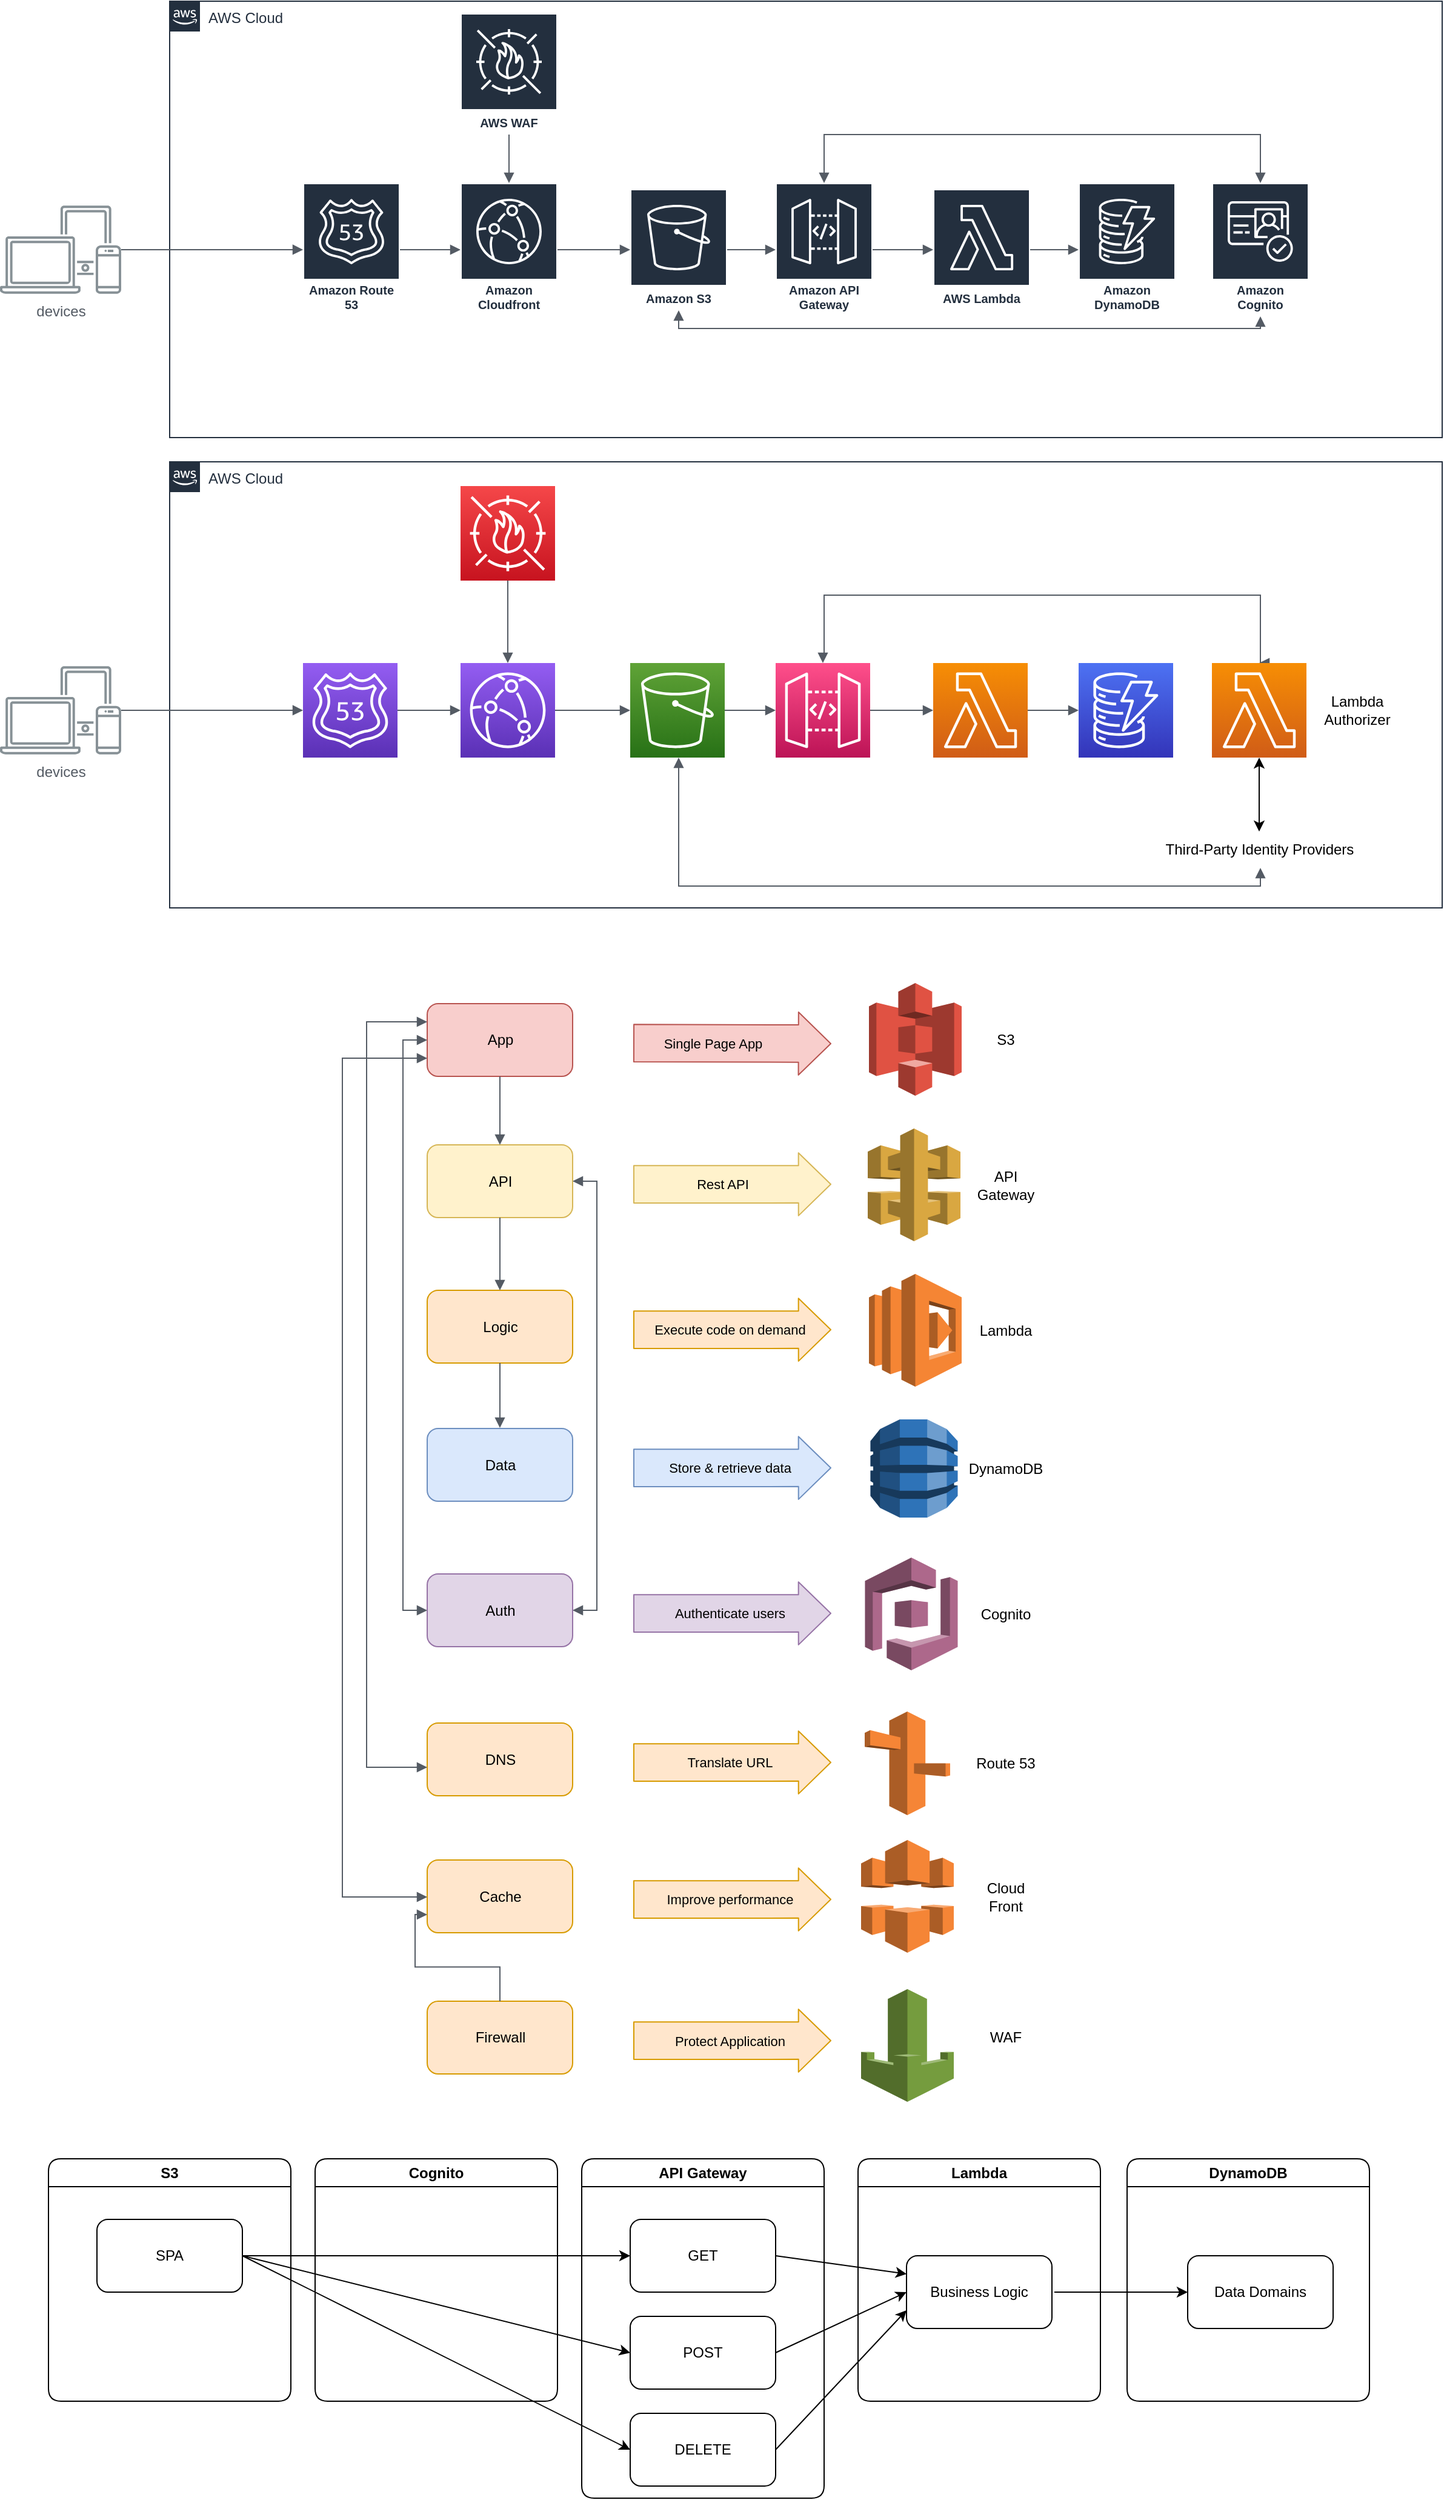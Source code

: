 <mxfile>
    <diagram id="jAxCeK56O9wjtcHRCLRh" name="Page-1">
        <mxGraphModel dx="2596" dy="1473" grid="1" gridSize="10" guides="1" tooltips="1" connect="1" arrows="1" fold="1" page="1" pageScale="1" pageWidth="900" pageHeight="500" math="0" shadow="0">
            <root>
                <mxCell id="0"/>
                <mxCell id="1" parent="0"/>
                <mxCell id="23" value="" style="outlineConnect=0;dashed=0;verticalLabelPosition=bottom;verticalAlign=top;align=center;html=1;shape=mxgraph.aws3.s3;fillColor=#E05243;gradientColor=none;rounded=1;" parent="1" vertex="1">
                    <mxGeometry x="677" y="360" width="76.5" height="93" as="geometry"/>
                </mxCell>
                <mxCell id="24" value="" style="outlineConnect=0;dashed=0;verticalLabelPosition=bottom;verticalAlign=top;align=center;html=1;shape=mxgraph.aws3.api_gateway;fillColor=#D9A741;gradientColor=none;rounded=1;" parent="1" vertex="1">
                    <mxGeometry x="676" y="480" width="76.5" height="93" as="geometry"/>
                </mxCell>
                <mxCell id="25" value="" style="outlineConnect=0;dashed=0;verticalLabelPosition=bottom;verticalAlign=top;align=center;html=1;shape=mxgraph.aws3.lambda;fillColor=#F58534;gradientColor=none;rounded=1;" parent="1" vertex="1">
                    <mxGeometry x="677" y="600" width="76.5" height="93" as="geometry"/>
                </mxCell>
                <mxCell id="26" value="S3" style="text;html=1;strokeColor=none;fillColor=none;align=center;verticalAlign=middle;whiteSpace=wrap;rounded=1;" parent="1" vertex="1">
                    <mxGeometry x="760" y="391.5" width="60" height="30" as="geometry"/>
                </mxCell>
                <mxCell id="27" value="API Gateway" style="text;html=1;strokeColor=none;fillColor=none;align=center;verticalAlign=middle;whiteSpace=wrap;rounded=1;" parent="1" vertex="1">
                    <mxGeometry x="760" y="511.5" width="60" height="30" as="geometry"/>
                </mxCell>
                <mxCell id="28" value="Lambda" style="text;html=1;strokeColor=none;fillColor=none;align=center;verticalAlign=middle;whiteSpace=wrap;rounded=1;" parent="1" vertex="1">
                    <mxGeometry x="760" y="631.5" width="60" height="30" as="geometry"/>
                </mxCell>
                <mxCell id="30" value="App" style="rounded=1;whiteSpace=wrap;html=1;fillColor=#f8cecc;strokeColor=#b85450;" parent="1" vertex="1">
                    <mxGeometry x="312.5" y="377" width="120" height="60" as="geometry"/>
                </mxCell>
                <mxCell id="31" value="API" style="rounded=1;whiteSpace=wrap;html=1;fillColor=#fff2cc;strokeColor=#d6b656;" parent="1" vertex="1">
                    <mxGeometry x="312.5" y="493.5" width="120" height="60" as="geometry"/>
                </mxCell>
                <mxCell id="32" value="Logic" style="rounded=1;whiteSpace=wrap;html=1;fillColor=#ffe6cc;strokeColor=#d79b00;" parent="1" vertex="1">
                    <mxGeometry x="312.5" y="613.5" width="120" height="60" as="geometry"/>
                </mxCell>
                <mxCell id="33" value="" style="shape=flexArrow;endArrow=classic;html=1;rounded=1;width=30.833;endSize=8.55;fillColor=#f8cecc;strokeColor=#b85450;" parent="1" edge="1">
                    <mxGeometry width="50" height="50" relative="1" as="geometry">
                        <mxPoint x="482.5" y="409.58" as="sourcePoint"/>
                        <mxPoint x="646" y="410" as="targetPoint"/>
                    </mxGeometry>
                </mxCell>
                <mxCell id="34" value="Single Page App" style="edgeLabel;html=1;align=center;verticalAlign=middle;resizable=0;points=[];labelBackgroundColor=none;" parent="33" vertex="1" connectable="0">
                    <mxGeometry x="-0.393" y="3" relative="1" as="geometry">
                        <mxPoint x="16" y="3" as="offset"/>
                    </mxGeometry>
                </mxCell>
                <mxCell id="35" value="" style="shape=flexArrow;endArrow=classic;html=1;rounded=1;width=30.833;endSize=8.55;fillColor=#fff2cc;strokeColor=#d6b656;" parent="1" edge="1">
                    <mxGeometry width="50" height="50" relative="1" as="geometry">
                        <mxPoint x="482.5" y="526.08" as="sourcePoint"/>
                        <mxPoint x="646" y="526" as="targetPoint"/>
                    </mxGeometry>
                </mxCell>
                <mxCell id="36" value="Rest API" style="edgeLabel;html=1;align=center;verticalAlign=middle;resizable=0;points=[];labelBackgroundColor=none;" parent="35" vertex="1" connectable="0">
                    <mxGeometry x="-0.393" y="3" relative="1" as="geometry">
                        <mxPoint x="24" y="3" as="offset"/>
                    </mxGeometry>
                </mxCell>
                <mxCell id="37" value="" style="shape=flexArrow;endArrow=classic;html=1;rounded=1;width=30.833;endSize=8.55;fillColor=#ffe6cc;strokeColor=#d79b00;" parent="1" edge="1">
                    <mxGeometry width="50" height="50" relative="1" as="geometry">
                        <mxPoint x="482.5" y="646.08" as="sourcePoint"/>
                        <mxPoint x="646" y="646" as="targetPoint"/>
                    </mxGeometry>
                </mxCell>
                <mxCell id="38" value="Execute code on demand" style="edgeLabel;html=1;align=center;verticalAlign=middle;resizable=0;points=[];labelBackgroundColor=none;" parent="37" vertex="1" connectable="0">
                    <mxGeometry x="-0.393" y="3" relative="1" as="geometry">
                        <mxPoint x="30" y="3" as="offset"/>
                    </mxGeometry>
                </mxCell>
                <mxCell id="40" value="DynamoDB" style="text;html=1;strokeColor=none;fillColor=none;align=center;verticalAlign=middle;whiteSpace=wrap;rounded=1;" parent="1" vertex="1">
                    <mxGeometry x="760" y="745.5" width="60" height="30" as="geometry"/>
                </mxCell>
                <mxCell id="41" value="Data" style="rounded=1;whiteSpace=wrap;html=1;fillColor=#dae8fc;strokeColor=#6c8ebf;" parent="1" vertex="1">
                    <mxGeometry x="312.5" y="727.5" width="120" height="60" as="geometry"/>
                </mxCell>
                <mxCell id="42" value="" style="shape=flexArrow;endArrow=classic;html=1;rounded=1;width=30.833;endSize=8.55;fillColor=#dae8fc;strokeColor=#6c8ebf;" parent="1" edge="1">
                    <mxGeometry width="50" height="50" relative="1" as="geometry">
                        <mxPoint x="482.5" y="760.08" as="sourcePoint"/>
                        <mxPoint x="646" y="760" as="targetPoint"/>
                    </mxGeometry>
                </mxCell>
                <mxCell id="43" value="Store &amp;amp; retrieve data" style="edgeLabel;html=1;align=center;verticalAlign=middle;resizable=0;points=[];labelBackgroundColor=none;" parent="42" vertex="1" connectable="0">
                    <mxGeometry x="-0.393" y="3" relative="1" as="geometry">
                        <mxPoint x="30" y="3" as="offset"/>
                    </mxGeometry>
                </mxCell>
                <mxCell id="44" value="" style="outlineConnect=0;dashed=0;verticalLabelPosition=bottom;verticalAlign=top;align=center;html=1;shape=mxgraph.aws3.dynamo_db;fillColor=#2E73B8;gradientColor=none;rounded=1;labelBackgroundColor=none;" parent="1" vertex="1">
                    <mxGeometry x="678.25" y="720" width="72" height="81" as="geometry"/>
                </mxCell>
                <mxCell id="45" value="" style="edgeStyle=orthogonalEdgeStyle;html=1;endArrow=block;elbow=vertical;startArrow=none;endFill=1;strokeColor=#545B64;rounded=0;exitX=0.5;exitY=1;exitDx=0;exitDy=0;entryX=0.5;entryY=0;entryDx=0;entryDy=0;" parent="1" source="30" target="31" edge="1">
                    <mxGeometry width="100" relative="1" as="geometry">
                        <mxPoint x="372.5" y="457" as="sourcePoint"/>
                        <mxPoint x="472.5" y="457" as="targetPoint"/>
                    </mxGeometry>
                </mxCell>
                <mxCell id="51" value="" style="edgeStyle=orthogonalEdgeStyle;html=1;endArrow=block;elbow=vertical;startArrow=none;endFill=1;strokeColor=#545B64;rounded=0;entryX=0.5;entryY=0;entryDx=0;entryDy=0;" parent="1" source="31" target="32" edge="1">
                    <mxGeometry width="100" relative="1" as="geometry">
                        <mxPoint x="372.08" y="553.5" as="sourcePoint"/>
                        <mxPoint x="372.08" y="610.0" as="targetPoint"/>
                    </mxGeometry>
                </mxCell>
                <mxCell id="52" value="" style="edgeStyle=orthogonalEdgeStyle;html=1;endArrow=block;elbow=vertical;startArrow=none;endFill=1;strokeColor=#545B64;rounded=0;exitX=0.5;exitY=1;exitDx=0;exitDy=0;" parent="1" source="32" edge="1">
                    <mxGeometry width="100" relative="1" as="geometry">
                        <mxPoint x="372.08" y="682.5" as="sourcePoint"/>
                        <mxPoint x="372.5" y="727" as="targetPoint"/>
                    </mxGeometry>
                </mxCell>
                <mxCell id="63" value="Cognito" style="text;html=1;strokeColor=none;fillColor=none;align=center;verticalAlign=middle;whiteSpace=wrap;rounded=1;" parent="1" vertex="1">
                    <mxGeometry x="760" y="865.5" width="60" height="30" as="geometry"/>
                </mxCell>
                <mxCell id="64" value="Auth" style="rounded=1;whiteSpace=wrap;html=1;fillColor=#e1d5e7;strokeColor=#9673a6;" parent="1" vertex="1">
                    <mxGeometry x="312.5" y="847.5" width="120" height="60" as="geometry"/>
                </mxCell>
                <mxCell id="65" value="" style="shape=flexArrow;endArrow=classic;html=1;rounded=1;width=30.833;endSize=8.55;fillColor=#e1d5e7;strokeColor=#9673a6;" parent="1" edge="1">
                    <mxGeometry width="50" height="50" relative="1" as="geometry">
                        <mxPoint x="482.5" y="880.08" as="sourcePoint"/>
                        <mxPoint x="646" y="880" as="targetPoint"/>
                    </mxGeometry>
                </mxCell>
                <mxCell id="66" value="Authenticate users" style="edgeLabel;html=1;align=center;verticalAlign=middle;resizable=0;points=[];labelBackgroundColor=none;" parent="65" vertex="1" connectable="0">
                    <mxGeometry x="-0.393" y="3" relative="1" as="geometry">
                        <mxPoint x="30" y="3" as="offset"/>
                    </mxGeometry>
                </mxCell>
                <mxCell id="68" value="" style="outlineConnect=0;dashed=0;verticalLabelPosition=bottom;verticalAlign=top;align=center;html=1;shape=mxgraph.aws3.cognito;fillColor=#AD688B;gradientColor=none;rounded=1;labelBackgroundColor=none;" parent="1" vertex="1">
                    <mxGeometry x="673.75" y="834" width="76.5" height="93" as="geometry"/>
                </mxCell>
                <mxCell id="69" value="" style="edgeStyle=orthogonalEdgeStyle;html=1;endArrow=block;elbow=vertical;startArrow=block;startFill=1;endFill=1;strokeColor=#545B64;rounded=0;exitX=0;exitY=0.5;exitDx=0;exitDy=0;entryX=0;entryY=0.5;entryDx=0;entryDy=0;" parent="1" source="30" target="64" edge="1">
                    <mxGeometry width="100" relative="1" as="geometry">
                        <mxPoint x="252.5" y="407" as="sourcePoint"/>
                        <mxPoint x="222.5" y="877" as="targetPoint"/>
                        <Array as="points">
                            <mxPoint x="292.5" y="407"/>
                            <mxPoint x="292.5" y="878"/>
                        </Array>
                    </mxGeometry>
                </mxCell>
                <mxCell id="70" value="" style="edgeStyle=orthogonalEdgeStyle;html=1;endArrow=block;elbow=vertical;startArrow=block;startFill=1;endFill=1;strokeColor=#545B64;rounded=0;exitX=1;exitY=0.5;exitDx=0;exitDy=0;entryX=1;entryY=0.5;entryDx=0;entryDy=0;" parent="1" source="31" target="64" edge="1">
                    <mxGeometry width="100" relative="1" as="geometry">
                        <mxPoint x="462.5" y="577" as="sourcePoint"/>
                        <mxPoint x="452.5" y="877" as="targetPoint"/>
                        <Array as="points">
                            <mxPoint x="452.5" y="524"/>
                            <mxPoint x="452.5" y="878"/>
                        </Array>
                    </mxGeometry>
                </mxCell>
                <mxCell id="76" value="Route 53" style="text;html=1;strokeColor=none;fillColor=none;align=center;verticalAlign=middle;whiteSpace=wrap;rounded=1;" parent="1" vertex="1">
                    <mxGeometry x="760" y="988.5" width="60" height="30" as="geometry"/>
                </mxCell>
                <mxCell id="77" value="DNS" style="rounded=1;whiteSpace=wrap;html=1;fillColor=#ffe6cc;strokeColor=#d79b00;" parent="1" vertex="1">
                    <mxGeometry x="312.5" y="970.5" width="120" height="60" as="geometry"/>
                </mxCell>
                <mxCell id="78" value="" style="shape=flexArrow;endArrow=classic;html=1;rounded=1;width=30.833;endSize=8.55;fillColor=#ffe6cc;strokeColor=#d79b00;" parent="1" edge="1">
                    <mxGeometry width="50" height="50" relative="1" as="geometry">
                        <mxPoint x="482.5" y="1003.08" as="sourcePoint"/>
                        <mxPoint x="646.0" y="1003" as="targetPoint"/>
                    </mxGeometry>
                </mxCell>
                <mxCell id="79" value="Translate URL" style="edgeLabel;html=1;align=center;verticalAlign=middle;resizable=0;points=[];labelBackgroundColor=none;" parent="78" vertex="1" connectable="0">
                    <mxGeometry x="-0.393" y="3" relative="1" as="geometry">
                        <mxPoint x="30" y="3" as="offset"/>
                    </mxGeometry>
                </mxCell>
                <mxCell id="81" value="" style="edgeStyle=orthogonalEdgeStyle;html=1;endArrow=block;elbow=vertical;startArrow=block;startFill=1;endFill=1;strokeColor=#545B64;rounded=0;exitX=0;exitY=0.25;exitDx=0;exitDy=0;" parent="1" source="30" target="77" edge="1">
                    <mxGeometry width="100" relative="1" as="geometry">
                        <mxPoint x="282.5" y="411.25" as="sourcePoint"/>
                        <mxPoint x="292.5" y="997" as="targetPoint"/>
                        <Array as="points">
                            <mxPoint x="262.5" y="392"/>
                            <mxPoint x="262.5" y="1007"/>
                        </Array>
                    </mxGeometry>
                </mxCell>
                <mxCell id="82" value="" style="outlineConnect=0;dashed=0;verticalLabelPosition=bottom;verticalAlign=top;align=center;html=1;shape=mxgraph.aws3.route_53;fillColor=#F58536;gradientColor=none;rounded=1;labelBackgroundColor=none;" parent="1" vertex="1">
                    <mxGeometry x="673.5" y="961" width="70.5" height="85.5" as="geometry"/>
                </mxCell>
                <mxCell id="84" value="Cloud Front" style="text;html=1;strokeColor=none;fillColor=none;align=center;verticalAlign=middle;whiteSpace=wrap;rounded=1;" parent="1" vertex="1">
                    <mxGeometry x="760" y="1098.5" width="60" height="30" as="geometry"/>
                </mxCell>
                <mxCell id="85" value="Cache" style="rounded=1;whiteSpace=wrap;html=1;fillColor=#ffe6cc;strokeColor=#d79b00;" parent="1" vertex="1">
                    <mxGeometry x="312.5" y="1083.5" width="120" height="60" as="geometry"/>
                </mxCell>
                <mxCell id="86" value="" style="shape=flexArrow;endArrow=classic;html=1;rounded=1;width=30.833;endSize=8.55;fillColor=#ffe6cc;strokeColor=#d79b00;" parent="1" edge="1">
                    <mxGeometry width="50" height="50" relative="1" as="geometry">
                        <mxPoint x="482.5" y="1116.08" as="sourcePoint"/>
                        <mxPoint x="646.0" y="1116" as="targetPoint"/>
                    </mxGeometry>
                </mxCell>
                <mxCell id="87" value="Improve performance" style="edgeLabel;html=1;align=center;verticalAlign=middle;resizable=0;points=[];labelBackgroundColor=none;" parent="86" vertex="1" connectable="0">
                    <mxGeometry x="-0.393" y="3" relative="1" as="geometry">
                        <mxPoint x="30" y="3" as="offset"/>
                    </mxGeometry>
                </mxCell>
                <mxCell id="89" value="" style="outlineConnect=0;dashed=0;verticalLabelPosition=bottom;verticalAlign=top;align=center;html=1;shape=mxgraph.aws3.cloudfront;fillColor=#F58536;gradientColor=none;rounded=1;labelBackgroundColor=none;" parent="1" vertex="1">
                    <mxGeometry x="670.5" y="1067" width="76.5" height="93" as="geometry"/>
                </mxCell>
                <mxCell id="90" value="" style="edgeStyle=orthogonalEdgeStyle;html=1;endArrow=block;elbow=vertical;startArrow=block;startFill=1;endFill=1;strokeColor=#545B64;rounded=0;exitX=0;exitY=0.75;exitDx=0;exitDy=0;" parent="1" source="30" target="85" edge="1">
                    <mxGeometry width="100" relative="1" as="geometry">
                        <mxPoint x="282.5" y="422.0" as="sourcePoint"/>
                        <mxPoint x="282.5" y="1037.0" as="targetPoint"/>
                        <Array as="points">
                            <mxPoint x="242.5" y="422"/>
                            <mxPoint x="242.5" y="1114"/>
                        </Array>
                    </mxGeometry>
                </mxCell>
                <mxCell id="91" value="S3" style="swimlane;whiteSpace=wrap;html=1;rounded=1;labelBackgroundColor=none;" parent="1" vertex="1">
                    <mxGeometry y="1330" width="200" height="200" as="geometry"/>
                </mxCell>
                <mxCell id="98" value="SPA" style="rounded=1;whiteSpace=wrap;html=1;labelBackgroundColor=none;" parent="91" vertex="1">
                    <mxGeometry x="40" y="50" width="120" height="60" as="geometry"/>
                </mxCell>
                <mxCell id="93" value="API Gateway" style="swimlane;whiteSpace=wrap;html=1;rounded=1;labelBackgroundColor=none;" parent="1" vertex="1">
                    <mxGeometry x="440" y="1330" width="200" height="280" as="geometry"/>
                </mxCell>
                <mxCell id="95" value="GET" style="rounded=1;whiteSpace=wrap;html=1;labelBackgroundColor=none;" parent="93" vertex="1">
                    <mxGeometry x="40" y="50" width="120" height="60" as="geometry"/>
                </mxCell>
                <mxCell id="96" value="POST" style="rounded=1;whiteSpace=wrap;html=1;labelBackgroundColor=none;" parent="93" vertex="1">
                    <mxGeometry x="40" y="130" width="120" height="60" as="geometry"/>
                </mxCell>
                <mxCell id="97" value="DELETE" style="rounded=1;whiteSpace=wrap;html=1;labelBackgroundColor=none;" parent="93" vertex="1">
                    <mxGeometry x="40" y="210" width="120" height="60" as="geometry"/>
                </mxCell>
                <mxCell id="99" value="" style="endArrow=classic;html=1;rounded=1;exitX=1;exitY=0.5;exitDx=0;exitDy=0;entryX=0;entryY=0.5;entryDx=0;entryDy=0;" parent="1" source="98" target="95" edge="1">
                    <mxGeometry width="50" height="50" relative="1" as="geometry">
                        <mxPoint x="290" y="1440" as="sourcePoint"/>
                        <mxPoint x="340" y="1390" as="targetPoint"/>
                    </mxGeometry>
                </mxCell>
                <mxCell id="100" value="" style="endArrow=classic;html=1;rounded=1;entryX=0;entryY=0.5;entryDx=0;entryDy=0;exitX=1;exitY=0.5;exitDx=0;exitDy=0;" parent="1" source="98" target="96" edge="1">
                    <mxGeometry width="50" height="50" relative="1" as="geometry">
                        <mxPoint x="160" y="1430" as="sourcePoint"/>
                        <mxPoint x="340" y="1440" as="targetPoint"/>
                    </mxGeometry>
                </mxCell>
                <mxCell id="101" value="" style="endArrow=classic;html=1;rounded=1;entryX=0;entryY=0.5;entryDx=0;entryDy=0;exitX=1;exitY=0.5;exitDx=0;exitDy=0;" parent="1" source="98" target="97" edge="1">
                    <mxGeometry width="50" height="50" relative="1" as="geometry">
                        <mxPoint x="230" y="1430" as="sourcePoint"/>
                        <mxPoint x="310" y="1530" as="targetPoint"/>
                    </mxGeometry>
                </mxCell>
                <mxCell id="102" value="Lambda" style="swimlane;whiteSpace=wrap;html=1;rounded=1;labelBackgroundColor=none;" parent="1" vertex="1">
                    <mxGeometry x="668" y="1330" width="200" height="200" as="geometry"/>
                </mxCell>
                <mxCell id="103" value="Business Logic" style="rounded=1;whiteSpace=wrap;html=1;labelBackgroundColor=none;" parent="102" vertex="1">
                    <mxGeometry x="40" y="80" width="120" height="60" as="geometry"/>
                </mxCell>
                <mxCell id="104" value="" style="endArrow=classic;html=1;rounded=1;exitX=1;exitY=0.5;exitDx=0;exitDy=0;entryX=0;entryY=0.25;entryDx=0;entryDy=0;" parent="1" source="95" target="103" edge="1">
                    <mxGeometry width="50" height="50" relative="1" as="geometry">
                        <mxPoint x="710" y="1620" as="sourcePoint"/>
                        <mxPoint x="760" y="1570" as="targetPoint"/>
                    </mxGeometry>
                </mxCell>
                <mxCell id="105" value="" style="endArrow=classic;html=1;rounded=1;exitX=1;exitY=0.5;exitDx=0;exitDy=0;entryX=0;entryY=0.5;entryDx=0;entryDy=0;" parent="1" source="96" target="103" edge="1">
                    <mxGeometry width="50" height="50" relative="1" as="geometry">
                        <mxPoint x="690" y="1600" as="sourcePoint"/>
                        <mxPoint x="740" y="1550" as="targetPoint"/>
                    </mxGeometry>
                </mxCell>
                <mxCell id="106" value="" style="endArrow=classic;html=1;rounded=1;exitX=1;exitY=0.5;exitDx=0;exitDy=0;entryX=0;entryY=0.75;entryDx=0;entryDy=0;" parent="1" source="97" target="103" edge="1">
                    <mxGeometry width="50" height="50" relative="1" as="geometry">
                        <mxPoint x="700" y="1580" as="sourcePoint"/>
                        <mxPoint x="750" y="1530" as="targetPoint"/>
                    </mxGeometry>
                </mxCell>
                <mxCell id="107" value="DynamoDB" style="swimlane;whiteSpace=wrap;html=1;rounded=1;labelBackgroundColor=none;" parent="1" vertex="1">
                    <mxGeometry x="890" y="1330" width="200" height="200" as="geometry"/>
                </mxCell>
                <mxCell id="108" value="Data Domains" style="rounded=1;whiteSpace=wrap;html=1;labelBackgroundColor=none;" parent="107" vertex="1">
                    <mxGeometry x="50" y="80" width="120" height="60" as="geometry"/>
                </mxCell>
                <mxCell id="109" value="" style="endArrow=classic;html=1;rounded=1;entryX=0;entryY=0.5;entryDx=0;entryDy=0;" parent="1" target="108" edge="1">
                    <mxGeometry width="50" height="50" relative="1" as="geometry">
                        <mxPoint x="830" y="1440" as="sourcePoint"/>
                        <mxPoint x="920" y="1530" as="targetPoint"/>
                    </mxGeometry>
                </mxCell>
                <mxCell id="111" value="Cognito" style="swimlane;whiteSpace=wrap;html=1;rounded=1;labelBackgroundColor=none;" parent="1" vertex="1">
                    <mxGeometry x="220" y="1330" width="200" height="200" as="geometry"/>
                </mxCell>
                <mxCell id="112" value="AWS Cloud" style="points=[[0,0],[0.25,0],[0.5,0],[0.75,0],[1,0],[1,0.25],[1,0.5],[1,0.75],[1,1],[0.75,1],[0.5,1],[0.25,1],[0,1],[0,0.75],[0,0.5],[0,0.25]];outlineConnect=0;gradientColor=none;html=1;whiteSpace=wrap;fontSize=12;fontStyle=0;container=1;pointerEvents=0;collapsible=0;recursiveResize=0;shape=mxgraph.aws4.group;grIcon=mxgraph.aws4.group_aws_cloud_alt;strokeColor=#232F3E;fillColor=none;verticalAlign=top;align=left;spacingLeft=30;fontColor=#232F3E;dashed=0;" parent="1" vertex="1">
                    <mxGeometry x="100" y="-450" width="1050" height="360" as="geometry"/>
                </mxCell>
                <mxCell id="19" value="Amazon Route 53" style="outlineConnect=0;fontColor=#232F3E;gradientColor=none;strokeColor=#ffffff;fillColor=#232F3E;dashed=0;verticalLabelPosition=middle;verticalAlign=bottom;align=center;html=1;whiteSpace=wrap;fontSize=10;fontStyle=1;spacing=3;shape=mxgraph.aws4.productIcon;prIcon=mxgraph.aws4.route_53;rounded=1;" parent="112" vertex="1">
                    <mxGeometry x="110" y="150" width="80" height="110" as="geometry"/>
                </mxCell>
                <mxCell id="12" value="Amazon Cognito" style="outlineConnect=0;fontColor=#232F3E;gradientColor=none;strokeColor=#ffffff;fillColor=#232F3E;dashed=0;verticalLabelPosition=middle;verticalAlign=bottom;align=center;html=1;whiteSpace=wrap;fontSize=10;fontStyle=1;spacing=3;shape=mxgraph.aws4.productIcon;prIcon=mxgraph.aws4.cognito;rounded=1;" parent="112" vertex="1">
                    <mxGeometry x="860" y="150" width="80" height="110" as="geometry"/>
                </mxCell>
                <mxCell id="13" value="Amazon API Gateway" style="outlineConnect=0;fontColor=#232F3E;gradientColor=none;strokeColor=#ffffff;fillColor=#232F3E;dashed=0;verticalLabelPosition=middle;verticalAlign=bottom;align=center;html=1;whiteSpace=wrap;fontSize=10;fontStyle=1;spacing=3;shape=mxgraph.aws4.productIcon;prIcon=mxgraph.aws4.api_gateway;rounded=1;" parent="112" vertex="1">
                    <mxGeometry x="500" y="150" width="80" height="110" as="geometry"/>
                </mxCell>
                <mxCell id="14" value="Amazon S3" style="outlineConnect=0;fontColor=#232F3E;gradientColor=none;strokeColor=#ffffff;fillColor=#232F3E;dashed=0;verticalLabelPosition=middle;verticalAlign=bottom;align=center;html=1;whiteSpace=wrap;fontSize=10;fontStyle=1;spacing=3;shape=mxgraph.aws4.productIcon;prIcon=mxgraph.aws4.s3;rounded=1;" parent="112" vertex="1">
                    <mxGeometry x="380" y="155" width="80" height="100" as="geometry"/>
                </mxCell>
                <mxCell id="15" value="AWS Lambda" style="outlineConnect=0;fontColor=#232F3E;gradientColor=none;strokeColor=#ffffff;fillColor=#232F3E;dashed=0;verticalLabelPosition=middle;verticalAlign=bottom;align=center;html=1;whiteSpace=wrap;fontSize=10;fontStyle=1;spacing=3;shape=mxgraph.aws4.productIcon;prIcon=mxgraph.aws4.lambda;rounded=1;" parent="112" vertex="1">
                    <mxGeometry x="630" y="155" width="80" height="100" as="geometry"/>
                </mxCell>
                <mxCell id="17" value="Amazon DynamoDB" style="outlineConnect=0;fontColor=#232F3E;gradientColor=none;strokeColor=#ffffff;fillColor=#232F3E;dashed=0;verticalLabelPosition=middle;verticalAlign=bottom;align=center;html=1;whiteSpace=wrap;fontSize=10;fontStyle=1;spacing=3;shape=mxgraph.aws4.productIcon;prIcon=mxgraph.aws4.dynamodb;rounded=1;" parent="112" vertex="1">
                    <mxGeometry x="750" y="150" width="80" height="110" as="geometry"/>
                </mxCell>
                <mxCell id="18" value="Amazon Cloudfront" style="outlineConnect=0;fontColor=#232F3E;gradientColor=none;strokeColor=#ffffff;fillColor=#232F3E;dashed=0;verticalLabelPosition=middle;verticalAlign=bottom;align=center;html=1;whiteSpace=wrap;fontSize=10;fontStyle=1;spacing=3;shape=mxgraph.aws4.productIcon;prIcon=mxgraph.aws4.cloudfront;rounded=1;" parent="112" vertex="1">
                    <mxGeometry x="240" y="150" width="80" height="110" as="geometry"/>
                </mxCell>
                <mxCell id="46" value="" style="edgeStyle=orthogonalEdgeStyle;html=1;endArrow=block;elbow=vertical;startArrow=none;endFill=1;strokeColor=#545B64;rounded=0;" parent="112" source="14" target="13" edge="1">
                    <mxGeometry width="100" relative="1" as="geometry">
                        <mxPoint x="470" y="130" as="sourcePoint"/>
                        <mxPoint x="500" y="200" as="targetPoint"/>
                    </mxGeometry>
                </mxCell>
                <mxCell id="50" value="" style="edgeStyle=orthogonalEdgeStyle;html=1;endArrow=block;elbow=vertical;startArrow=none;endFill=1;strokeColor=#545B64;rounded=0;" parent="112" source="13" target="15" edge="1">
                    <mxGeometry width="100" relative="1" as="geometry">
                        <mxPoint x="600" y="190" as="sourcePoint"/>
                        <mxPoint x="650" y="220" as="targetPoint"/>
                    </mxGeometry>
                </mxCell>
                <mxCell id="53" value="" style="edgeStyle=orthogonalEdgeStyle;html=1;endArrow=block;elbow=vertical;startArrow=none;endFill=1;strokeColor=#545B64;rounded=0;" parent="112" source="15" target="17" edge="1">
                    <mxGeometry width="100" relative="1" as="geometry">
                        <mxPoint x="710" y="120" as="sourcePoint"/>
                        <mxPoint x="760" y="120" as="targetPoint"/>
                    </mxGeometry>
                </mxCell>
                <mxCell id="57" value="" style="edgeStyle=orthogonalEdgeStyle;html=1;endArrow=block;elbow=vertical;startArrow=block;startFill=1;endFill=1;strokeColor=#545B64;rounded=0;" parent="112" source="13" target="12" edge="1">
                    <mxGeometry width="100" relative="1" as="geometry">
                        <mxPoint x="530" y="100" as="sourcePoint"/>
                        <mxPoint x="770" y="50" as="targetPoint"/>
                        <Array as="points">
                            <mxPoint x="540" y="110"/>
                            <mxPoint x="900" y="110"/>
                        </Array>
                    </mxGeometry>
                </mxCell>
                <mxCell id="58" value="" style="edgeStyle=orthogonalEdgeStyle;html=1;endArrow=block;elbow=vertical;startArrow=block;startFill=1;endFill=1;strokeColor=#545B64;rounded=0;" parent="112" source="14" target="12" edge="1">
                    <mxGeometry width="100" relative="1" as="geometry">
                        <mxPoint x="400" y="270" as="sourcePoint"/>
                        <mxPoint x="900" y="270" as="targetPoint"/>
                        <Array as="points">
                            <mxPoint x="420" y="270"/>
                            <mxPoint x="900" y="270"/>
                        </Array>
                    </mxGeometry>
                </mxCell>
                <mxCell id="72" value="" style="edgeStyle=orthogonalEdgeStyle;html=1;endArrow=block;elbow=vertical;startArrow=none;endFill=1;strokeColor=#545B64;rounded=0;" parent="112" source="19" target="18" edge="1">
                    <mxGeometry width="100" relative="1" as="geometry">
                        <mxPoint x="240" y="100" as="sourcePoint"/>
                        <mxPoint x="240" y="205" as="targetPoint"/>
                    </mxGeometry>
                </mxCell>
                <mxCell id="116" value="" style="edgeStyle=orthogonalEdgeStyle;html=1;endArrow=block;elbow=vertical;startArrow=none;endFill=1;strokeColor=#545B64;rounded=0;" parent="112" source="18" target="14" edge="1">
                    <mxGeometry width="100" relative="1" as="geometry">
                        <mxPoint x="350" y="120" as="sourcePoint"/>
                        <mxPoint x="450" y="120" as="targetPoint"/>
                    </mxGeometry>
                </mxCell>
                <mxCell id="150" value="AWS WAF" style="sketch=0;outlineConnect=0;fontColor=#232F3E;gradientColor=none;strokeColor=#ffffff;fillColor=#232F3E;dashed=0;verticalLabelPosition=middle;verticalAlign=bottom;align=center;html=1;whiteSpace=wrap;fontSize=10;fontStyle=1;spacing=3;shape=mxgraph.aws4.productIcon;prIcon=mxgraph.aws4.waf;" vertex="1" parent="112">
                    <mxGeometry x="240" y="10" width="80" height="100" as="geometry"/>
                </mxCell>
                <mxCell id="151" value="" style="edgeStyle=orthogonalEdgeStyle;html=1;endArrow=block;elbow=vertical;startArrow=none;endFill=1;strokeColor=#545B64;rounded=0;" edge="1" parent="112" source="150" target="18">
                    <mxGeometry width="100" relative="1" as="geometry">
                        <mxPoint x="289" y="488" as="sourcePoint"/>
                        <mxPoint x="289" y="556" as="targetPoint"/>
                    </mxGeometry>
                </mxCell>
                <mxCell id="113" value="devices" style="sketch=0;outlineConnect=0;gradientColor=none;fontColor=#545B64;strokeColor=none;fillColor=#879196;dashed=0;verticalLabelPosition=bottom;verticalAlign=top;align=center;html=1;fontSize=12;fontStyle=0;aspect=fixed;shape=mxgraph.aws4.illustration_devices;pointerEvents=1" parent="1" vertex="1">
                    <mxGeometry x="-40" y="-281.5" width="100" height="73" as="geometry"/>
                </mxCell>
                <mxCell id="117" value="" style="edgeStyle=orthogonalEdgeStyle;html=1;endArrow=block;elbow=vertical;startArrow=none;endFill=1;strokeColor=#545B64;rounded=0;" parent="1" source="113" target="19" edge="1">
                    <mxGeometry width="100" relative="1" as="geometry">
                        <mxPoint x="150" y="-600" as="sourcePoint"/>
                        <mxPoint x="250" y="-600" as="targetPoint"/>
                    </mxGeometry>
                </mxCell>
                <mxCell id="118" value="AWS Cloud" style="points=[[0,0],[0.25,0],[0.5,0],[0.75,0],[1,0],[1,0.25],[1,0.5],[1,0.75],[1,1],[0.75,1],[0.5,1],[0.25,1],[0,1],[0,0.75],[0,0.5],[0,0.25]];outlineConnect=0;gradientColor=none;html=1;whiteSpace=wrap;fontSize=12;fontStyle=0;container=1;pointerEvents=0;collapsible=0;recursiveResize=0;shape=mxgraph.aws4.group;grIcon=mxgraph.aws4.group_aws_cloud_alt;strokeColor=#232F3E;fillColor=none;verticalAlign=top;align=left;spacingLeft=30;fontColor=#232F3E;dashed=0;" parent="1" vertex="1">
                    <mxGeometry x="100" y="-70" width="1050" height="368" as="geometry"/>
                </mxCell>
                <mxCell id="126" value="" style="edgeStyle=orthogonalEdgeStyle;html=1;endArrow=block;elbow=vertical;startArrow=none;endFill=1;strokeColor=#545B64;rounded=0;" parent="118" source="139" target="140" edge="1">
                    <mxGeometry width="100" relative="1" as="geometry">
                        <mxPoint x="460" y="205" as="sourcePoint"/>
                        <mxPoint x="500" y="205" as="targetPoint"/>
                    </mxGeometry>
                </mxCell>
                <mxCell id="127" value="" style="edgeStyle=orthogonalEdgeStyle;html=1;endArrow=block;elbow=vertical;startArrow=none;endFill=1;strokeColor=#545B64;rounded=0;" parent="118" source="140" target="142" edge="1">
                    <mxGeometry width="100" relative="1" as="geometry">
                        <mxPoint x="580" y="205" as="sourcePoint"/>
                        <mxPoint x="630" y="205" as="targetPoint"/>
                    </mxGeometry>
                </mxCell>
                <mxCell id="128" value="" style="edgeStyle=orthogonalEdgeStyle;html=1;endArrow=block;elbow=vertical;startArrow=none;endFill=1;strokeColor=#545B64;rounded=0;" parent="118" source="142" target="143" edge="1">
                    <mxGeometry width="100" relative="1" as="geometry">
                        <mxPoint x="710" y="205" as="sourcePoint"/>
                        <mxPoint x="750" y="205" as="targetPoint"/>
                    </mxGeometry>
                </mxCell>
                <mxCell id="129" value="" style="edgeStyle=orthogonalEdgeStyle;html=1;endArrow=block;elbow=vertical;startArrow=block;startFill=1;endFill=1;strokeColor=#545B64;rounded=0;exitX=0.5;exitY=0;exitDx=0;exitDy=0;exitPerimeter=0;entryX=0.5;entryY=0;entryDx=0;entryDy=0;entryPerimeter=0;" parent="118" source="140" target="144" edge="1">
                    <mxGeometry width="100" relative="1" as="geometry">
                        <mxPoint x="540" y="150" as="sourcePoint"/>
                        <mxPoint x="900" y="150" as="targetPoint"/>
                        <Array as="points">
                            <mxPoint x="539" y="160"/>
                            <mxPoint x="540" y="160"/>
                            <mxPoint x="540" y="110"/>
                            <mxPoint x="900" y="110"/>
                        </Array>
                    </mxGeometry>
                </mxCell>
                <mxCell id="130" value="" style="edgeStyle=orthogonalEdgeStyle;html=1;endArrow=block;elbow=vertical;startArrow=block;startFill=1;endFill=1;strokeColor=#545B64;rounded=0;" parent="118" source="139" target="145" edge="1">
                    <mxGeometry width="100" relative="1" as="geometry">
                        <mxPoint x="420" y="255" as="sourcePoint"/>
                        <mxPoint x="900" y="320" as="targetPoint"/>
                        <Array as="points">
                            <mxPoint x="420" y="350"/>
                            <mxPoint x="900" y="350"/>
                        </Array>
                    </mxGeometry>
                </mxCell>
                <mxCell id="131" value="" style="edgeStyle=orthogonalEdgeStyle;html=1;endArrow=block;elbow=vertical;startArrow=none;endFill=1;strokeColor=#545B64;rounded=0;" parent="118" source="136" target="135" edge="1">
                    <mxGeometry width="100" relative="1" as="geometry">
                        <mxPoint x="190" y="205" as="sourcePoint"/>
                        <mxPoint x="240" y="205" as="targetPoint"/>
                    </mxGeometry>
                </mxCell>
                <mxCell id="132" value="" style="edgeStyle=orthogonalEdgeStyle;html=1;endArrow=block;elbow=vertical;startArrow=none;endFill=1;strokeColor=#545B64;rounded=0;" parent="118" source="135" target="139" edge="1">
                    <mxGeometry width="100" relative="1" as="geometry">
                        <mxPoint x="320" y="205" as="sourcePoint"/>
                        <mxPoint x="380" y="205" as="targetPoint"/>
                    </mxGeometry>
                </mxCell>
                <mxCell id="135" value="" style="sketch=0;points=[[0,0,0],[0.25,0,0],[0.5,0,0],[0.75,0,0],[1,0,0],[0,1,0],[0.25,1,0],[0.5,1,0],[0.75,1,0],[1,1,0],[0,0.25,0],[0,0.5,0],[0,0.75,0],[1,0.25,0],[1,0.5,0],[1,0.75,0]];outlineConnect=0;fontColor=#232F3E;gradientColor=#945DF2;gradientDirection=north;fillColor=#5A30B5;strokeColor=#ffffff;dashed=0;verticalLabelPosition=bottom;verticalAlign=top;align=center;html=1;fontSize=12;fontStyle=0;aspect=fixed;shape=mxgraph.aws4.resourceIcon;resIcon=mxgraph.aws4.cloudfront;" parent="118" vertex="1">
                    <mxGeometry x="240" y="166" width="78" height="78" as="geometry"/>
                </mxCell>
                <mxCell id="136" value="" style="sketch=0;points=[[0,0,0],[0.25,0,0],[0.5,0,0],[0.75,0,0],[1,0,0],[0,1,0],[0.25,1,0],[0.5,1,0],[0.75,1,0],[1,1,0],[0,0.25,0],[0,0.5,0],[0,0.75,0],[1,0.25,0],[1,0.5,0],[1,0.75,0]];outlineConnect=0;fontColor=#232F3E;gradientColor=#945DF2;gradientDirection=north;fillColor=#5A30B5;strokeColor=#ffffff;dashed=0;verticalLabelPosition=bottom;verticalAlign=top;align=center;html=1;fontSize=12;fontStyle=0;aspect=fixed;shape=mxgraph.aws4.resourceIcon;resIcon=mxgraph.aws4.route_53;" parent="118" vertex="1">
                    <mxGeometry x="110" y="166" width="78" height="78" as="geometry"/>
                </mxCell>
                <mxCell id="139" value="" style="sketch=0;points=[[0,0,0],[0.25,0,0],[0.5,0,0],[0.75,0,0],[1,0,0],[0,1,0],[0.25,1,0],[0.5,1,0],[0.75,1,0],[1,1,0],[0,0.25,0],[0,0.5,0],[0,0.75,0],[1,0.25,0],[1,0.5,0],[1,0.75,0]];outlineConnect=0;fontColor=#232F3E;gradientColor=#60A337;gradientDirection=north;fillColor=#277116;strokeColor=#ffffff;dashed=0;verticalLabelPosition=bottom;verticalAlign=top;align=center;html=1;fontSize=12;fontStyle=0;aspect=fixed;shape=mxgraph.aws4.resourceIcon;resIcon=mxgraph.aws4.s3;" parent="118" vertex="1">
                    <mxGeometry x="380" y="166" width="78" height="78" as="geometry"/>
                </mxCell>
                <mxCell id="140" value="" style="sketch=0;points=[[0,0,0],[0.25,0,0],[0.5,0,0],[0.75,0,0],[1,0,0],[0,1,0],[0.25,1,0],[0.5,1,0],[0.75,1,0],[1,1,0],[0,0.25,0],[0,0.5,0],[0,0.75,0],[1,0.25,0],[1,0.5,0],[1,0.75,0]];outlineConnect=0;fontColor=#232F3E;gradientColor=#FF4F8B;gradientDirection=north;fillColor=#BC1356;strokeColor=#ffffff;dashed=0;verticalLabelPosition=bottom;verticalAlign=top;align=center;html=1;fontSize=12;fontStyle=0;aspect=fixed;shape=mxgraph.aws4.resourceIcon;resIcon=mxgraph.aws4.api_gateway;" parent="118" vertex="1">
                    <mxGeometry x="500" y="166" width="78" height="78" as="geometry"/>
                </mxCell>
                <mxCell id="142" value="" style="sketch=0;points=[[0,0,0],[0.25,0,0],[0.5,0,0],[0.75,0,0],[1,0,0],[0,1,0],[0.25,1,0],[0.5,1,0],[0.75,1,0],[1,1,0],[0,0.25,0],[0,0.5,0],[0,0.75,0],[1,0.25,0],[1,0.5,0],[1,0.75,0]];outlineConnect=0;fontColor=#232F3E;gradientColor=#F78E04;gradientDirection=north;fillColor=#D05C17;strokeColor=#ffffff;dashed=0;verticalLabelPosition=bottom;verticalAlign=top;align=center;html=1;fontSize=12;fontStyle=0;aspect=fixed;shape=mxgraph.aws4.resourceIcon;resIcon=mxgraph.aws4.lambda;" parent="118" vertex="1">
                    <mxGeometry x="630" y="166" width="78" height="78" as="geometry"/>
                </mxCell>
                <mxCell id="143" value="" style="sketch=0;points=[[0,0,0],[0.25,0,0],[0.5,0,0],[0.75,0,0],[1,0,0],[0,1,0],[0.25,1,0],[0.5,1,0],[0.75,1,0],[1,1,0],[0,0.25,0],[0,0.5,0],[0,0.75,0],[1,0.25,0],[1,0.5,0],[1,0.75,0]];outlineConnect=0;fontColor=#232F3E;gradientColor=#4D72F3;gradientDirection=north;fillColor=#3334B9;strokeColor=#ffffff;dashed=0;verticalLabelPosition=bottom;verticalAlign=top;align=center;html=1;fontSize=12;fontStyle=0;aspect=fixed;shape=mxgraph.aws4.resourceIcon;resIcon=mxgraph.aws4.dynamodb;" parent="118" vertex="1">
                    <mxGeometry x="750" y="166" width="78" height="78" as="geometry"/>
                </mxCell>
                <mxCell id="144" value="" style="sketch=0;points=[[0,0,0],[0.25,0,0],[0.5,0,0],[0.75,0,0],[1,0,0],[0,1,0],[0.25,1,0],[0.5,1,0],[0.75,1,0],[1,1,0],[0,0.25,0],[0,0.5,0],[0,0.75,0],[1,0.25,0],[1,0.5,0],[1,0.75,0]];outlineConnect=0;fontColor=#232F3E;gradientColor=#F78E04;gradientDirection=north;fillColor=#D05C17;strokeColor=#ffffff;dashed=0;verticalLabelPosition=bottom;verticalAlign=top;align=center;html=1;fontSize=12;fontStyle=0;aspect=fixed;shape=mxgraph.aws4.resourceIcon;resIcon=mxgraph.aws4.lambda;" parent="118" vertex="1">
                    <mxGeometry x="860" y="166" width="78" height="78" as="geometry"/>
                </mxCell>
                <mxCell id="145" value="Third-Party Identity Providers" style="text;html=1;strokeColor=none;fillColor=none;align=center;verticalAlign=middle;whiteSpace=wrap;rounded=0;" parent="118" vertex="1">
                    <mxGeometry x="818.5" y="305" width="161" height="30" as="geometry"/>
                </mxCell>
                <mxCell id="146" value="" style="endArrow=classic;startArrow=classic;html=1;exitX=0.5;exitY=0;exitDx=0;exitDy=0;" parent="118" source="145" target="144" edge="1">
                    <mxGeometry width="50" height="50" relative="1" as="geometry">
                        <mxPoint x="980" y="280" as="sourcePoint"/>
                        <mxPoint x="1030" y="230" as="targetPoint"/>
                    </mxGeometry>
                </mxCell>
                <mxCell id="147" value="Lambda Authorizer" style="text;html=1;strokeColor=none;fillColor=none;align=center;verticalAlign=middle;whiteSpace=wrap;rounded=0;" parent="118" vertex="1">
                    <mxGeometry x="950" y="190" width="60" height="30" as="geometry"/>
                </mxCell>
                <mxCell id="148" value="" style="sketch=0;points=[[0,0,0],[0.25,0,0],[0.5,0,0],[0.75,0,0],[1,0,0],[0,1,0],[0.25,1,0],[0.5,1,0],[0.75,1,0],[1,1,0],[0,0.25,0],[0,0.5,0],[0,0.75,0],[1,0.25,0],[1,0.5,0],[1,0.75,0]];outlineConnect=0;fontColor=#232F3E;gradientColor=#F54749;gradientDirection=north;fillColor=#C7131F;strokeColor=#ffffff;dashed=0;verticalLabelPosition=bottom;verticalAlign=top;align=center;html=1;fontSize=12;fontStyle=0;aspect=fixed;shape=mxgraph.aws4.resourceIcon;resIcon=mxgraph.aws4.waf;" vertex="1" parent="118">
                    <mxGeometry x="240" y="20" width="78" height="78" as="geometry"/>
                </mxCell>
                <mxCell id="149" value="" style="edgeStyle=orthogonalEdgeStyle;html=1;endArrow=block;elbow=vertical;startArrow=none;endFill=1;strokeColor=#545B64;rounded=0;" edge="1" parent="118" source="148" target="135">
                    <mxGeometry width="100" relative="1" as="geometry">
                        <mxPoint x="279" y="90" as="sourcePoint"/>
                        <mxPoint x="250" y="-165" as="targetPoint"/>
                    </mxGeometry>
                </mxCell>
                <mxCell id="133" value="devices" style="sketch=0;outlineConnect=0;gradientColor=none;fontColor=#545B64;strokeColor=none;fillColor=#879196;dashed=0;verticalLabelPosition=bottom;verticalAlign=top;align=center;html=1;fontSize=12;fontStyle=0;aspect=fixed;shape=mxgraph.aws4.illustration_devices;pointerEvents=1" parent="1" vertex="1">
                    <mxGeometry x="-40" y="98.5" width="100" height="73" as="geometry"/>
                </mxCell>
                <mxCell id="134" value="" style="edgeStyle=orthogonalEdgeStyle;html=1;endArrow=block;elbow=vertical;startArrow=none;endFill=1;strokeColor=#545B64;rounded=0;" parent="1" source="133" target="136" edge="1">
                    <mxGeometry width="100" relative="1" as="geometry">
                        <mxPoint x="150" y="-220" as="sourcePoint"/>
                        <mxPoint x="210" y="135" as="targetPoint"/>
                    </mxGeometry>
                </mxCell>
                <mxCell id="152" value="" style="outlineConnect=0;dashed=0;verticalLabelPosition=bottom;verticalAlign=top;align=center;html=1;shape=mxgraph.aws3.waf;fillColor=#759C3E;gradientColor=none;" vertex="1" parent="1">
                    <mxGeometry x="670.5" y="1190" width="76.5" height="93" as="geometry"/>
                </mxCell>
                <mxCell id="153" value="Firewall" style="rounded=1;whiteSpace=wrap;html=1;fillColor=#ffe6cc;strokeColor=#d79b00;" vertex="1" parent="1">
                    <mxGeometry x="312.5" y="1200" width="120" height="60" as="geometry"/>
                </mxCell>
                <mxCell id="154" value="" style="shape=flexArrow;endArrow=classic;html=1;rounded=1;width=30.833;endSize=8.55;fillColor=#ffe6cc;strokeColor=#d79b00;" edge="1" parent="1">
                    <mxGeometry width="50" height="50" relative="1" as="geometry">
                        <mxPoint x="482.5" y="1232.58" as="sourcePoint"/>
                        <mxPoint x="646" y="1232.5" as="targetPoint"/>
                    </mxGeometry>
                </mxCell>
                <mxCell id="155" value="Protect Application" style="edgeLabel;html=1;align=center;verticalAlign=middle;resizable=0;points=[];labelBackgroundColor=none;" vertex="1" connectable="0" parent="154">
                    <mxGeometry x="-0.393" y="3" relative="1" as="geometry">
                        <mxPoint x="30" y="3" as="offset"/>
                    </mxGeometry>
                </mxCell>
                <mxCell id="156" value="WAF" style="text;html=1;strokeColor=none;fillColor=none;align=center;verticalAlign=middle;whiteSpace=wrap;rounded=1;" vertex="1" parent="1">
                    <mxGeometry x="760" y="1215" width="60" height="30" as="geometry"/>
                </mxCell>
                <mxCell id="157" value="" style="edgeStyle=orthogonalEdgeStyle;html=1;endArrow=block;elbow=vertical;startArrow=none;endFill=1;strokeColor=#545B64;rounded=0;entryX=0;entryY=0.75;entryDx=0;entryDy=0;" edge="1" parent="1" source="153" target="85">
                    <mxGeometry width="100" relative="1" as="geometry">
                        <mxPoint x="190" y="1210" as="sourcePoint"/>
                        <mxPoint x="290" y="1210" as="targetPoint"/>
                    </mxGeometry>
                </mxCell>
            </root>
        </mxGraphModel>
    </diagram>
</mxfile>
